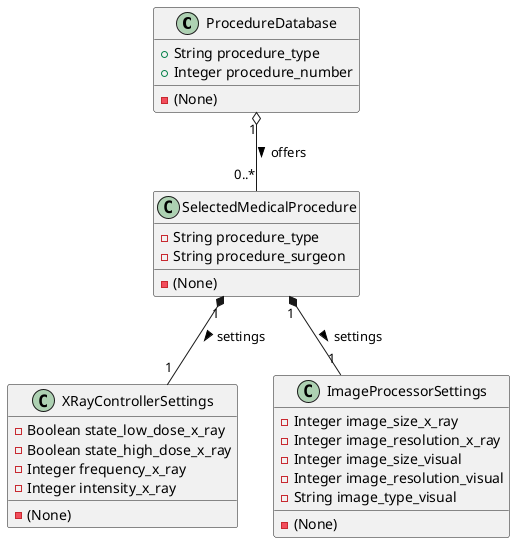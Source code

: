 @startuml class-database

' Aggregation example
class ProcedureDatabase {
    +String procedure_type
    +Integer procedure_number

    -(None)
}

ProcedureDatabase "1" o-- "0..*" SelectedMedicalProcedure : offers >

' Definition of classes
class SelectedMedicalProcedure {
    - String procedure_type
    - String procedure_surgeon

    -(None)
}

class XRayControllerSettings {
    - Boolean state_low_dose_x_ray
    - Boolean state_high_dose_x_ray
    - Integer frequency_x_ray
    - Integer intensity_x_ray

    -(None)
}

class ImageProcessorSettings {
    -Integer image_size_x_ray
    -Integer image_resolution_x_ray
    -Integer image_size_visual
    -Integer image_resolution_visual
    -String image_type_visual

    -(None)
}

' Definition of relationships
SelectedMedicalProcedure "1" *-- "1" XRayControllerSettings : settings >
SelectedMedicalProcedure "1" *-- "1" ImageProcessorSettings : settings >

'' Generalization example (assuming some shared attributes or behavior among different types of procedures)
'class SpecialProcedure {
'    +String specialEquipmentRequired
'}
'
'SpecialProcedure -|> SelectedMedicalProcedure

@enduml